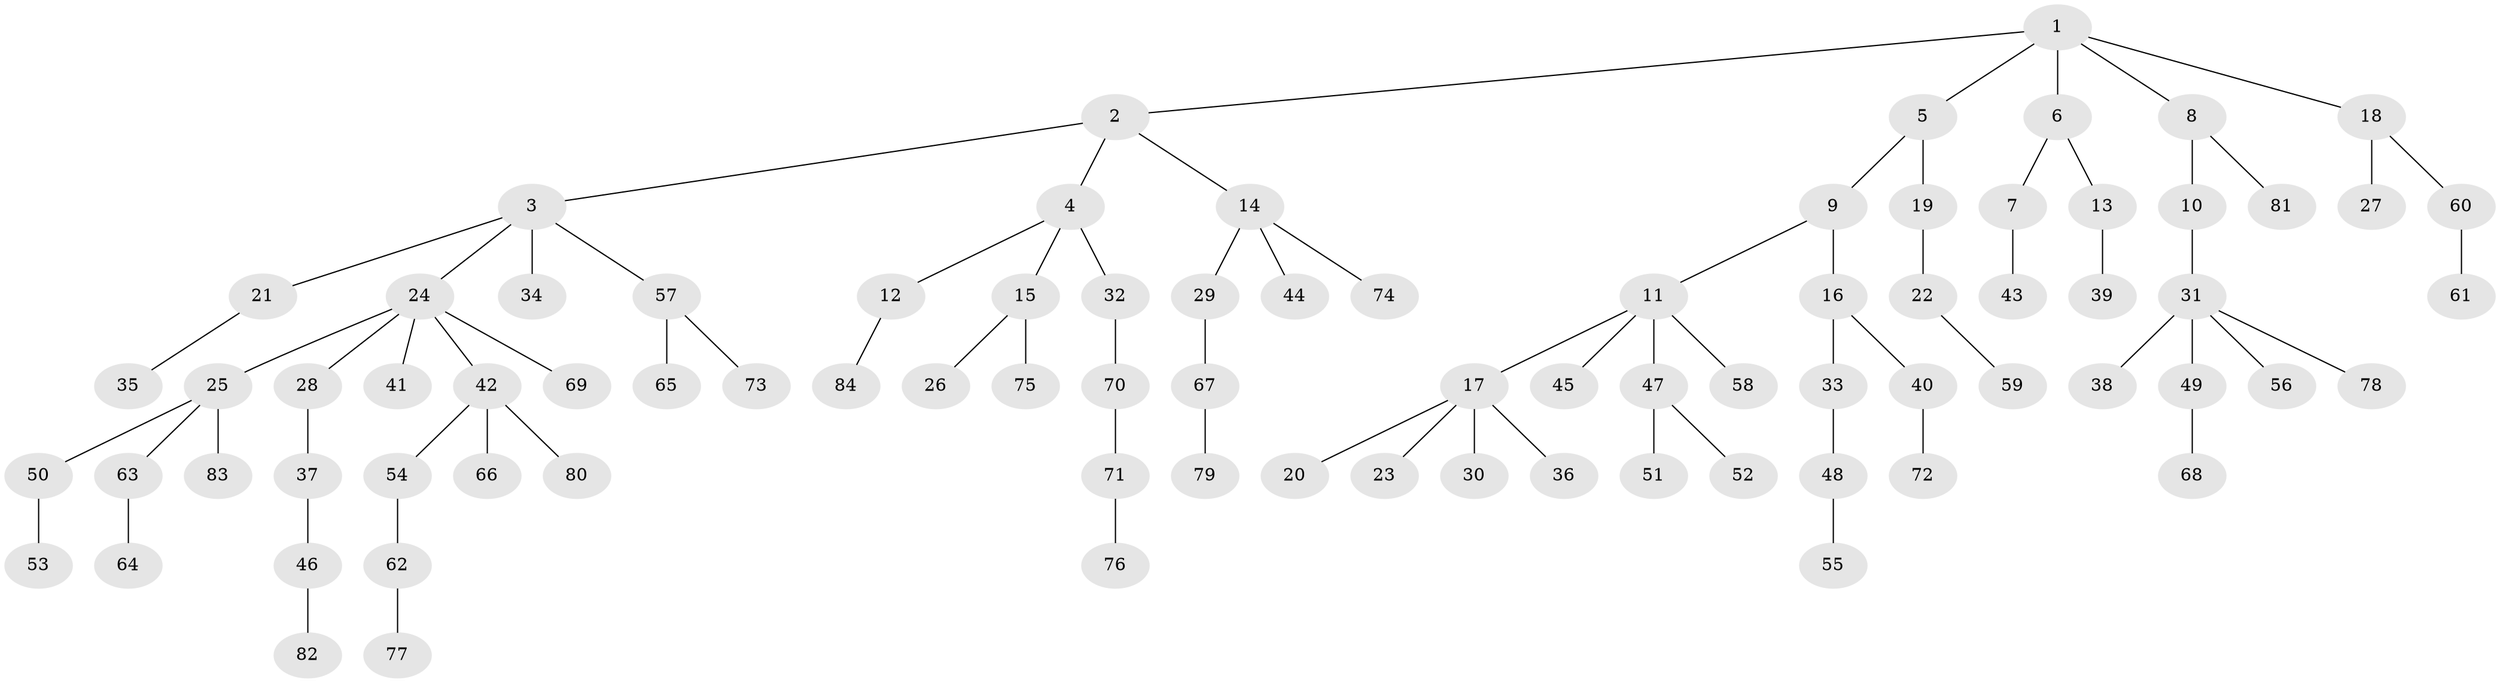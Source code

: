 // Generated by graph-tools (version 1.1) at 2025/11/02/27/25 16:11:27]
// undirected, 84 vertices, 83 edges
graph export_dot {
graph [start="1"]
  node [color=gray90,style=filled];
  1;
  2;
  3;
  4;
  5;
  6;
  7;
  8;
  9;
  10;
  11;
  12;
  13;
  14;
  15;
  16;
  17;
  18;
  19;
  20;
  21;
  22;
  23;
  24;
  25;
  26;
  27;
  28;
  29;
  30;
  31;
  32;
  33;
  34;
  35;
  36;
  37;
  38;
  39;
  40;
  41;
  42;
  43;
  44;
  45;
  46;
  47;
  48;
  49;
  50;
  51;
  52;
  53;
  54;
  55;
  56;
  57;
  58;
  59;
  60;
  61;
  62;
  63;
  64;
  65;
  66;
  67;
  68;
  69;
  70;
  71;
  72;
  73;
  74;
  75;
  76;
  77;
  78;
  79;
  80;
  81;
  82;
  83;
  84;
  1 -- 2;
  1 -- 5;
  1 -- 6;
  1 -- 8;
  1 -- 18;
  2 -- 3;
  2 -- 4;
  2 -- 14;
  3 -- 21;
  3 -- 24;
  3 -- 34;
  3 -- 57;
  4 -- 12;
  4 -- 15;
  4 -- 32;
  5 -- 9;
  5 -- 19;
  6 -- 7;
  6 -- 13;
  7 -- 43;
  8 -- 10;
  8 -- 81;
  9 -- 11;
  9 -- 16;
  10 -- 31;
  11 -- 17;
  11 -- 45;
  11 -- 47;
  11 -- 58;
  12 -- 84;
  13 -- 39;
  14 -- 29;
  14 -- 44;
  14 -- 74;
  15 -- 26;
  15 -- 75;
  16 -- 33;
  16 -- 40;
  17 -- 20;
  17 -- 23;
  17 -- 30;
  17 -- 36;
  18 -- 27;
  18 -- 60;
  19 -- 22;
  21 -- 35;
  22 -- 59;
  24 -- 25;
  24 -- 28;
  24 -- 41;
  24 -- 42;
  24 -- 69;
  25 -- 50;
  25 -- 63;
  25 -- 83;
  28 -- 37;
  29 -- 67;
  31 -- 38;
  31 -- 49;
  31 -- 56;
  31 -- 78;
  32 -- 70;
  33 -- 48;
  37 -- 46;
  40 -- 72;
  42 -- 54;
  42 -- 66;
  42 -- 80;
  46 -- 82;
  47 -- 51;
  47 -- 52;
  48 -- 55;
  49 -- 68;
  50 -- 53;
  54 -- 62;
  57 -- 65;
  57 -- 73;
  60 -- 61;
  62 -- 77;
  63 -- 64;
  67 -- 79;
  70 -- 71;
  71 -- 76;
}
